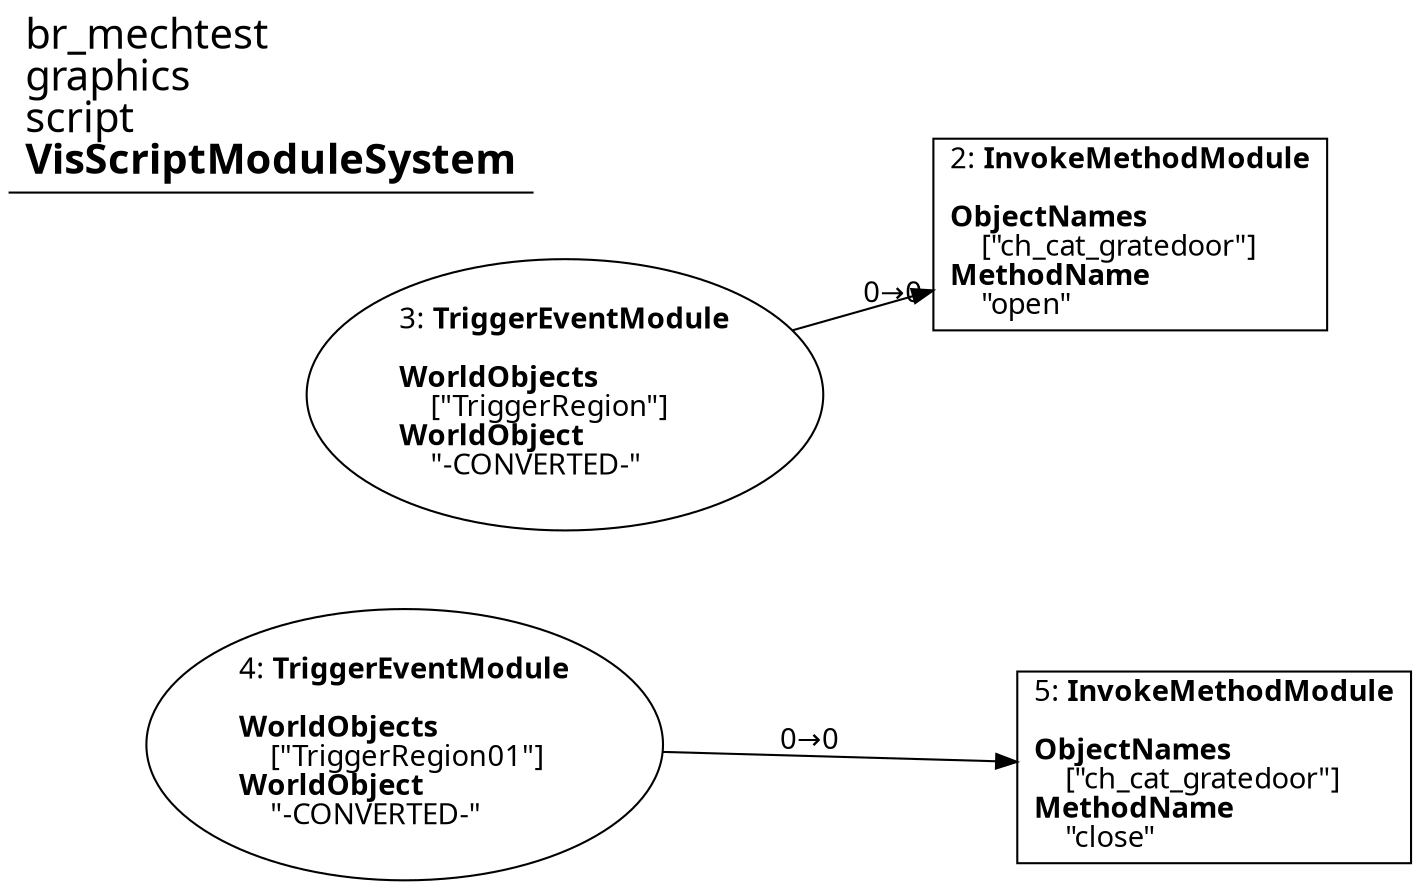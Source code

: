 digraph {
    layout = fdp;
    overlap = prism;
    sep = "+16";
    splines = spline;

    node [ shape = box ];

    graph [ fontname = "Segoe UI" ];
    node [ fontname = "Segoe UI" ];
    edge [ fontname = "Segoe UI" ];

    2 [ label = <2: <b>InvokeMethodModule</b><br/><br/><b>ObjectNames</b><br align="left"/>    [&quot;ch_cat_gratedoor&quot;]<br align="left"/><b>MethodName</b><br align="left"/>    &quot;open&quot;<br align="left"/>> ];
    2 [ pos = "0.504,-0.165!" ];

    3 [ label = <3: <b>TriggerEventModule</b><br/><br/><b>WorldObjects</b><br align="left"/>    [&quot;TriggerRegion&quot;]<br align="left"/><b>WorldObject</b><br align="left"/>    &quot;-CONVERTED-&quot;<br align="left"/>> ];
    3 [ shape = oval ]
    3 [ pos = "0.19700001,-0.178!" ];
    3 -> 2 [ label = "0→0" ];

    4 [ label = <4: <b>TriggerEventModule</b><br/><br/><b>WorldObjects</b><br align="left"/>    [&quot;TriggerRegion01&quot;]<br align="left"/><b>WorldObject</b><br align="left"/>    &quot;-CONVERTED-&quot;<br align="left"/>> ];
    4 [ shape = oval ]
    4 [ pos = "0.18400002,-0.39000002!" ];
    4 -> 5 [ label = "0→0" ];

    5 [ label = <5: <b>InvokeMethodModule</b><br/><br/><b>ObjectNames</b><br align="left"/>    [&quot;ch_cat_gratedoor&quot;]<br align="left"/><b>MethodName</b><br align="left"/>    &quot;close&quot;<br align="left"/>> ];
    5 [ pos = "0.541,-0.4!" ];

    title [ pos = "0.18300001,-0.164!" ];
    title [ shape = underline ];
    title [ label = <<font point-size="20">br_mechtest<br align="left"/>graphics<br align="left"/>script<br align="left"/><b>VisScriptModuleSystem</b><br align="left"/></font>> ];
}
